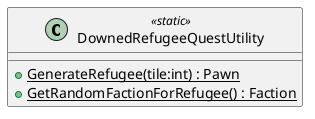 @startuml
class DownedRefugeeQuestUtility <<static>> {
    + {static} GenerateRefugee(tile:int) : Pawn
    + {static} GetRandomFactionForRefugee() : Faction
}
@enduml

